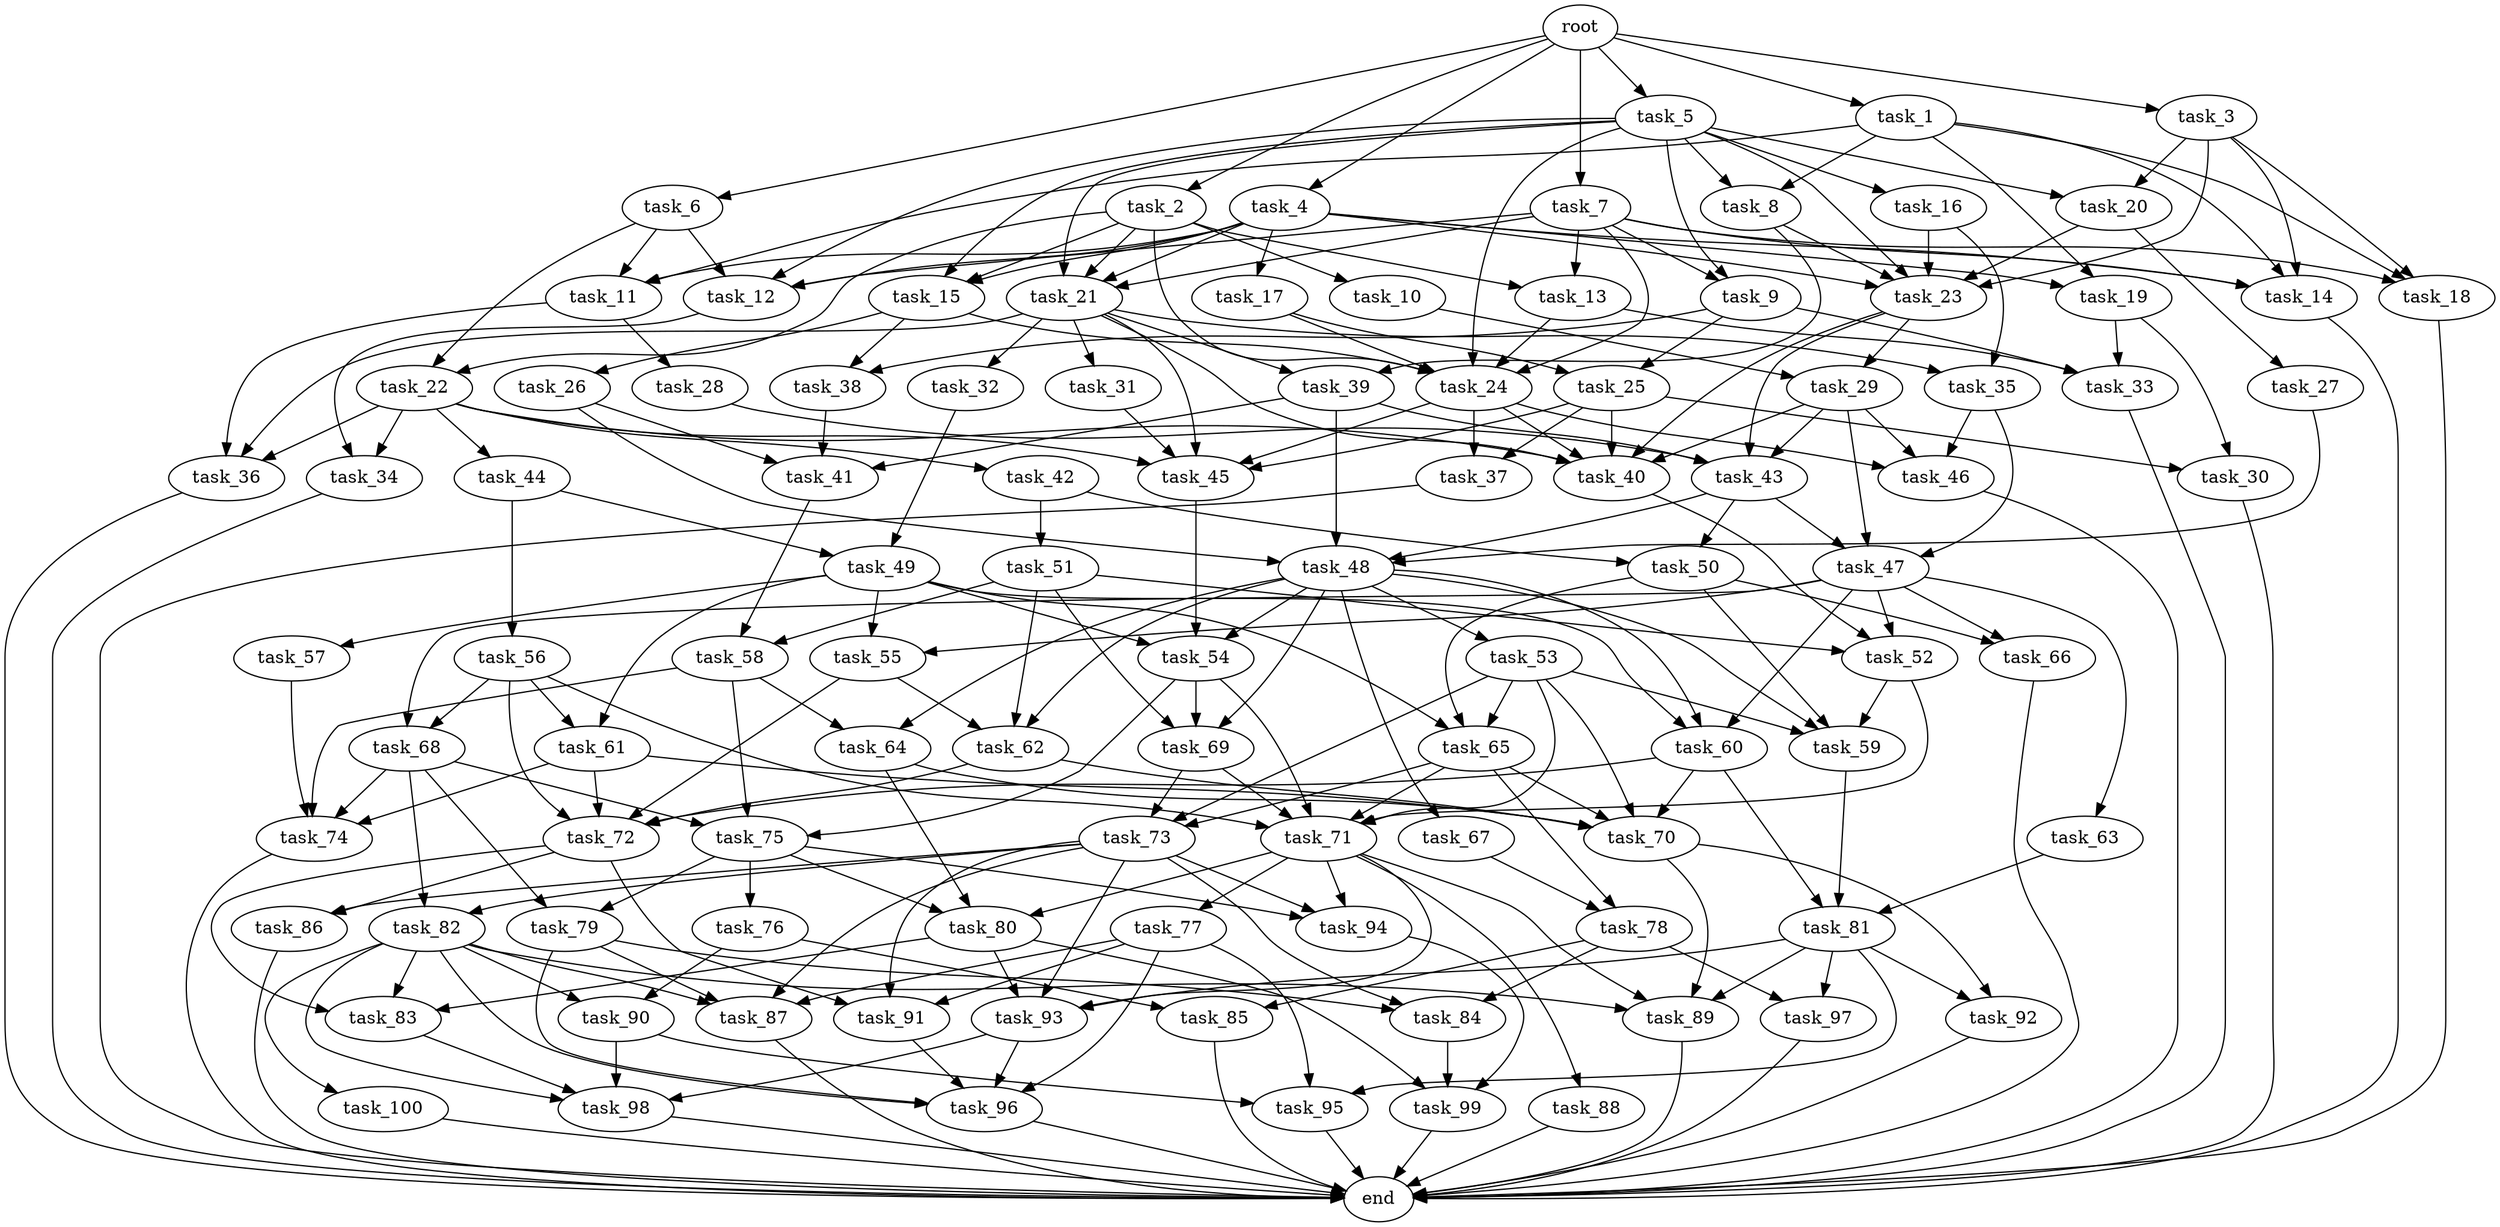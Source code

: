 digraph G {
  task_68 [size="3.776946e+11"];
  task_92 [size="9.732358e+11"];
  task_59 [size="1.679808e+11"];
  task_35 [size="2.945621e+11"];
  task_28 [size="5.154988e+11"];
  task_44 [size="9.116977e+11"];
  task_36 [size="8.928597e+11"];
  task_24 [size="9.357176e+11"];
  task_55 [size="2.622385e+11"];
  task_47 [size="6.117370e+11"];
  task_94 [size="9.988197e+11"];
  task_88 [size="6.570335e+11"];
  task_22 [size="9.541283e+11"];
  task_38 [size="6.470660e+11"];
  task_2 [size="3.478207e+11"];
  task_65 [size="2.406695e+11"];
  task_63 [size="3.089688e+11"];
  task_53 [size="6.586102e+11"];
  task_26 [size="6.804739e+10"];
  root [size="0.000000e+00"];
  task_85 [size="6.091676e+10"];
  task_66 [size="2.876249e+11"];
  task_9 [size="8.300731e+11"];
  task_41 [size="3.452409e+11"];
  task_4 [size="9.657032e+11"];
  task_19 [size="6.025815e+11"];
  task_50 [size="9.766870e+11"];
  task_48 [size="6.196197e+11"];
  task_31 [size="4.144604e+11"];
  task_77 [size="7.835318e+11"];
  task_74 [size="2.137860e+10"];
  task_46 [size="3.194846e+11"];
  task_37 [size="1.228103e+11"];
  task_73 [size="1.700861e+11"];
  task_49 [size="9.456529e+11"];
  task_79 [size="7.135886e+11"];
  task_71 [size="5.091604e+11"];
  task_23 [size="4.480118e+11"];
  task_42 [size="5.106233e+11"];
  task_25 [size="4.629904e+11"];
  task_96 [size="1.023699e+11"];
  task_18 [size="8.385565e+11"];
  task_1 [size="9.708703e+11"];
  task_89 [size="2.948801e+11"];
  task_10 [size="1.918655e+11"];
  task_6 [size="2.225090e+11"];
  task_67 [size="1.797470e+11"];
  task_58 [size="6.969033e+11"];
  task_98 [size="9.355809e+11"];
  task_83 [size="4.538344e+11"];
  task_30 [size="8.818430e+11"];
  task_99 [size="8.541028e+11"];
  task_76 [size="3.030434e+11"];
  task_29 [size="3.090147e+10"];
  task_62 [size="8.779408e+11"];
  task_81 [size="1.820699e+11"];
  task_14 [size="2.182263e+11"];
  task_45 [size="8.770964e+11"];
  task_12 [size="9.110193e+11"];
  task_75 [size="5.084086e+11"];
  task_13 [size="7.303409e+11"];
  task_52 [size="1.541907e+11"];
  task_15 [size="2.002024e+11"];
  task_84 [size="5.689069e+11"];
  task_97 [size="9.250244e+11"];
  task_93 [size="8.676852e+11"];
  task_16 [size="1.859051e+11"];
  task_43 [size="4.175710e+11"];
  task_17 [size="3.764143e+11"];
  task_60 [size="9.190974e+10"];
  task_91 [size="3.792815e+11"];
  task_27 [size="6.083990e+09"];
  end [size="0.000000e+00"];
  task_34 [size="5.597289e+11"];
  task_57 [size="4.769174e+11"];
  task_3 [size="9.560942e+11"];
  task_39 [size="1.441466e+11"];
  task_56 [size="8.977457e+10"];
  task_21 [size="5.369343e+11"];
  task_90 [size="9.894265e+11"];
  task_32 [size="8.680885e+11"];
  task_20 [size="2.947549e+11"];
  task_64 [size="7.649626e+11"];
  task_7 [size="8.257159e+11"];
  task_8 [size="1.250898e+10"];
  task_51 [size="9.214553e+11"];
  task_86 [size="7.891947e+11"];
  task_72 [size="5.592742e+10"];
  task_40 [size="9.769982e+11"];
  task_80 [size="5.852402e+10"];
  task_82 [size="8.510723e+11"];
  task_5 [size="2.617839e+11"];
  task_78 [size="4.846922e+11"];
  task_95 [size="5.337689e+11"];
  task_87 [size="7.722994e+10"];
  task_61 [size="2.701259e+11"];
  task_70 [size="9.263617e+11"];
  task_54 [size="6.123978e+11"];
  task_11 [size="5.079349e+11"];
  task_100 [size="6.828872e+10"];
  task_69 [size="3.526074e+11"];
  task_33 [size="7.702836e+11"];

  task_68 -> task_79 [size="3.567943e+08"];
  task_68 -> task_82 [size="4.255361e+08"];
  task_68 -> task_75 [size="1.694695e+08"];
  task_68 -> task_74 [size="5.344649e+06"];
  task_92 -> end [size="1.000000e-12"];
  task_59 -> task_81 [size="6.068998e+07"];
  task_35 -> task_47 [size="2.039123e+08"];
  task_35 -> task_46 [size="1.064949e+08"];
  task_28 -> task_43 [size="1.043928e+08"];
  task_44 -> task_49 [size="4.728265e+08"];
  task_44 -> task_56 [size="8.977457e+07"];
  task_36 -> end [size="1.000000e-12"];
  task_24 -> task_45 [size="1.754193e+08"];
  task_24 -> task_37 [size="6.140515e+07"];
  task_24 -> task_40 [size="1.628330e+08"];
  task_24 -> task_46 [size="1.064949e+08"];
  task_55 -> task_62 [size="2.926469e+08"];
  task_55 -> task_72 [size="1.118548e+07"];
  task_47 -> task_52 [size="5.139689e+07"];
  task_47 -> task_66 [size="1.438125e+08"];
  task_47 -> task_55 [size="1.311193e+08"];
  task_47 -> task_63 [size="3.089688e+08"];
  task_47 -> task_68 [size="1.888473e+08"];
  task_47 -> task_60 [size="3.063658e+07"];
  task_94 -> task_99 [size="2.847009e+08"];
  task_88 -> end [size="1.000000e-12"];
  task_22 -> task_44 [size="9.116977e+08"];
  task_22 -> task_36 [size="2.976199e+08"];
  task_22 -> task_40 [size="1.628330e+08"];
  task_22 -> task_45 [size="1.754193e+08"];
  task_22 -> task_34 [size="2.798645e+08"];
  task_22 -> task_42 [size="5.106233e+08"];
  task_38 -> task_41 [size="1.150803e+08"];
  task_2 -> task_15 [size="6.673413e+07"];
  task_2 -> task_21 [size="1.342336e+08"];
  task_2 -> task_22 [size="4.770642e+08"];
  task_2 -> task_10 [size="1.918655e+08"];
  task_2 -> task_13 [size="3.651705e+08"];
  task_2 -> task_24 [size="1.559529e+08"];
  task_65 -> task_78 [size="2.423461e+08"];
  task_65 -> task_70 [size="1.543936e+08"];
  task_65 -> task_71 [size="8.486007e+07"];
  task_65 -> task_73 [size="5.669535e+07"];
  task_63 -> task_81 [size="6.068998e+07"];
  task_53 -> task_59 [size="4.199521e+07"];
  task_53 -> task_71 [size="8.486007e+07"];
  task_53 -> task_65 [size="8.022315e+07"];
  task_53 -> task_73 [size="5.669535e+07"];
  task_53 -> task_70 [size="1.543936e+08"];
  task_26 -> task_48 [size="1.549049e+08"];
  task_26 -> task_41 [size="1.150803e+08"];
  root -> task_3 [size="1.000000e-12"];
  root -> task_1 [size="1.000000e-12"];
  root -> task_4 [size="1.000000e-12"];
  root -> task_5 [size="1.000000e-12"];
  root -> task_6 [size="1.000000e-12"];
  root -> task_2 [size="1.000000e-12"];
  root -> task_7 [size="1.000000e-12"];
  task_85 -> end [size="1.000000e-12"];
  task_66 -> end [size="1.000000e-12"];
  task_9 -> task_25 [size="2.314952e+08"];
  task_9 -> task_38 [size="3.235330e+08"];
  task_9 -> task_33 [size="2.567612e+08"];
  task_41 -> task_58 [size="3.484517e+08"];
  task_4 -> task_17 [size="3.764143e+08"];
  task_4 -> task_15 [size="6.673413e+07"];
  task_4 -> task_21 [size="1.342336e+08"];
  task_4 -> task_11 [size="1.693116e+08"];
  task_4 -> task_14 [size="5.455657e+07"];
  task_4 -> task_12 [size="2.277548e+08"];
  task_4 -> task_23 [size="7.466863e+07"];
  task_4 -> task_19 [size="3.012907e+08"];
  task_19 -> task_30 [size="4.409215e+08"];
  task_19 -> task_33 [size="2.567612e+08"];
  task_50 -> task_59 [size="4.199521e+07"];
  task_50 -> task_66 [size="1.438125e+08"];
  task_50 -> task_65 [size="8.022315e+07"];
  task_48 -> task_62 [size="2.926469e+08"];
  task_48 -> task_69 [size="1.175358e+08"];
  task_48 -> task_53 [size="6.586102e+08"];
  task_48 -> task_59 [size="4.199521e+07"];
  task_48 -> task_54 [size="2.041326e+08"];
  task_48 -> task_67 [size="1.797470e+08"];
  task_48 -> task_64 [size="3.824813e+08"];
  task_48 -> task_60 [size="3.063658e+07"];
  task_31 -> task_45 [size="1.754193e+08"];
  task_77 -> task_91 [size="1.264272e+08"];
  task_77 -> task_95 [size="1.779230e+08"];
  task_77 -> task_96 [size="2.047399e+07"];
  task_77 -> task_87 [size="1.930748e+07"];
  task_74 -> end [size="1.000000e-12"];
  task_46 -> end [size="1.000000e-12"];
  task_37 -> end [size="1.000000e-12"];
  task_73 -> task_86 [size="3.945973e+08"];
  task_73 -> task_87 [size="1.930748e+07"];
  task_73 -> task_84 [size="1.896356e+08"];
  task_73 -> task_93 [size="2.169213e+08"];
  task_73 -> task_91 [size="1.264272e+08"];
  task_73 -> task_82 [size="4.255361e+08"];
  task_73 -> task_94 [size="3.329399e+08"];
  task_49 -> task_65 [size="8.022315e+07"];
  task_49 -> task_55 [size="1.311193e+08"];
  task_49 -> task_54 [size="2.041326e+08"];
  task_49 -> task_61 [size="1.350630e+08"];
  task_49 -> task_60 [size="3.063658e+07"];
  task_49 -> task_57 [size="4.769174e+08"];
  task_79 -> task_96 [size="2.047399e+07"];
  task_79 -> task_84 [size="1.896356e+08"];
  task_79 -> task_87 [size="1.930748e+07"];
  task_71 -> task_80 [size="1.950801e+07"];
  task_71 -> task_94 [size="3.329399e+08"];
  task_71 -> task_77 [size="7.835318e+08"];
  task_71 -> task_88 [size="6.570335e+08"];
  task_71 -> task_93 [size="2.169213e+08"];
  task_71 -> task_89 [size="7.372002e+07"];
  task_23 -> task_29 [size="1.545074e+07"];
  task_23 -> task_40 [size="1.628330e+08"];
  task_23 -> task_43 [size="1.043928e+08"];
  task_42 -> task_51 [size="9.214553e+08"];
  task_42 -> task_50 [size="4.883435e+08"];
  task_25 -> task_45 [size="1.754193e+08"];
  task_25 -> task_30 [size="4.409215e+08"];
  task_25 -> task_37 [size="6.140515e+07"];
  task_25 -> task_40 [size="1.628330e+08"];
  task_96 -> end [size="1.000000e-12"];
  task_18 -> end [size="1.000000e-12"];
  task_1 -> task_8 [size="6.254491e+06"];
  task_1 -> task_14 [size="5.455657e+07"];
  task_1 -> task_11 [size="1.693116e+08"];
  task_1 -> task_19 [size="3.012907e+08"];
  task_1 -> task_18 [size="2.795188e+08"];
  task_89 -> end [size="1.000000e-12"];
  task_10 -> task_29 [size="1.545074e+07"];
  task_6 -> task_12 [size="2.277548e+08"];
  task_6 -> task_22 [size="4.770642e+08"];
  task_6 -> task_11 [size="1.693116e+08"];
  task_67 -> task_78 [size="2.423461e+08"];
  task_58 -> task_75 [size="1.694695e+08"];
  task_58 -> task_74 [size="5.344649e+06"];
  task_58 -> task_64 [size="3.824813e+08"];
  task_98 -> end [size="1.000000e-12"];
  task_83 -> task_98 [size="2.338952e+08"];
  task_30 -> end [size="1.000000e-12"];
  task_99 -> end [size="1.000000e-12"];
  task_76 -> task_85 [size="3.045838e+07"];
  task_76 -> task_90 [size="4.947132e+08"];
  task_29 -> task_40 [size="1.628330e+08"];
  task_29 -> task_47 [size="2.039123e+08"];
  task_29 -> task_46 [size="1.064949e+08"];
  task_29 -> task_43 [size="1.043928e+08"];
  task_62 -> task_70 [size="1.543936e+08"];
  task_62 -> task_72 [size="1.118548e+07"];
  task_81 -> task_89 [size="7.372002e+07"];
  task_81 -> task_93 [size="2.169213e+08"];
  task_81 -> task_97 [size="4.625122e+08"];
  task_81 -> task_92 [size="4.866179e+08"];
  task_81 -> task_95 [size="1.779230e+08"];
  task_14 -> end [size="1.000000e-12"];
  task_45 -> task_54 [size="2.041326e+08"];
  task_12 -> task_34 [size="2.798645e+08"];
  task_75 -> task_79 [size="3.567943e+08"];
  task_75 -> task_80 [size="1.950801e+07"];
  task_75 -> task_76 [size="3.030434e+08"];
  task_75 -> task_94 [size="3.329399e+08"];
  task_13 -> task_24 [size="1.559529e+08"];
  task_13 -> task_33 [size="2.567612e+08"];
  task_52 -> task_59 [size="4.199521e+07"];
  task_52 -> task_71 [size="8.486007e+07"];
  task_15 -> task_38 [size="3.235330e+08"];
  task_15 -> task_24 [size="1.559529e+08"];
  task_15 -> task_26 [size="6.804739e+07"];
  task_84 -> task_99 [size="2.847009e+08"];
  task_97 -> end [size="1.000000e-12"];
  task_93 -> task_96 [size="2.047399e+07"];
  task_93 -> task_98 [size="2.338952e+08"];
  task_16 -> task_23 [size="7.466863e+07"];
  task_16 -> task_35 [size="1.472811e+08"];
  task_43 -> task_48 [size="1.549049e+08"];
  task_43 -> task_47 [size="2.039123e+08"];
  task_43 -> task_50 [size="4.883435e+08"];
  task_17 -> task_25 [size="2.314952e+08"];
  task_17 -> task_24 [size="1.559529e+08"];
  task_60 -> task_70 [size="1.543936e+08"];
  task_60 -> task_72 [size="1.118548e+07"];
  task_60 -> task_81 [size="6.068998e+07"];
  task_91 -> task_96 [size="2.047399e+07"];
  task_27 -> task_48 [size="1.549049e+08"];
  task_34 -> end [size="1.000000e-12"];
  task_57 -> task_74 [size="5.344649e+06"];
  task_3 -> task_20 [size="1.473774e+08"];
  task_3 -> task_23 [size="7.466863e+07"];
  task_3 -> task_14 [size="5.455657e+07"];
  task_3 -> task_18 [size="2.795188e+08"];
  task_39 -> task_48 [size="1.549049e+08"];
  task_39 -> task_41 [size="1.150803e+08"];
  task_39 -> task_43 [size="1.043928e+08"];
  task_56 -> task_68 [size="1.888473e+08"];
  task_56 -> task_72 [size="1.118548e+07"];
  task_56 -> task_61 [size="1.350630e+08"];
  task_56 -> task_71 [size="8.486007e+07"];
  task_21 -> task_39 [size="7.207330e+07"];
  task_21 -> task_36 [size="2.976199e+08"];
  task_21 -> task_40 [size="1.628330e+08"];
  task_21 -> task_35 [size="1.472811e+08"];
  task_21 -> task_45 [size="1.754193e+08"];
  task_21 -> task_32 [size="8.680885e+08"];
  task_21 -> task_31 [size="4.144604e+08"];
  task_90 -> task_95 [size="1.779230e+08"];
  task_90 -> task_98 [size="2.338952e+08"];
  task_32 -> task_49 [size="4.728265e+08"];
  task_20 -> task_27 [size="6.083990e+06"];
  task_20 -> task_23 [size="7.466863e+07"];
  task_64 -> task_70 [size="1.543936e+08"];
  task_64 -> task_80 [size="1.950801e+07"];
  task_7 -> task_9 [size="4.150366e+08"];
  task_7 -> task_21 [size="1.342336e+08"];
  task_7 -> task_14 [size="5.455657e+07"];
  task_7 -> task_12 [size="2.277548e+08"];
  task_7 -> task_18 [size="2.795188e+08"];
  task_7 -> task_13 [size="3.651705e+08"];
  task_7 -> task_24 [size="1.559529e+08"];
  task_8 -> task_39 [size="7.207330e+07"];
  task_8 -> task_23 [size="7.466863e+07"];
  task_51 -> task_52 [size="5.139689e+07"];
  task_51 -> task_62 [size="2.926469e+08"];
  task_51 -> task_58 [size="3.484517e+08"];
  task_51 -> task_69 [size="1.175358e+08"];
  task_86 -> end [size="1.000000e-12"];
  task_72 -> task_91 [size="1.264272e+08"];
  task_72 -> task_83 [size="1.512781e+08"];
  task_72 -> task_86 [size="3.945973e+08"];
  task_40 -> task_52 [size="5.139689e+07"];
  task_80 -> task_83 [size="1.512781e+08"];
  task_80 -> task_99 [size="2.847009e+08"];
  task_80 -> task_93 [size="2.169213e+08"];
  task_82 -> task_96 [size="2.047399e+07"];
  task_82 -> task_100 [size="6.828872e+07"];
  task_82 -> task_90 [size="4.947132e+08"];
  task_82 -> task_89 [size="7.372002e+07"];
  task_82 -> task_83 [size="1.512781e+08"];
  task_82 -> task_98 [size="2.338952e+08"];
  task_82 -> task_87 [size="1.930748e+07"];
  task_5 -> task_8 [size="6.254491e+06"];
  task_5 -> task_15 [size="6.673413e+07"];
  task_5 -> task_9 [size="4.150366e+08"];
  task_5 -> task_21 [size="1.342336e+08"];
  task_5 -> task_16 [size="1.859051e+08"];
  task_5 -> task_20 [size="1.473774e+08"];
  task_5 -> task_12 [size="2.277548e+08"];
  task_5 -> task_23 [size="7.466863e+07"];
  task_5 -> task_24 [size="1.559529e+08"];
  task_78 -> task_84 [size="1.896356e+08"];
  task_78 -> task_97 [size="4.625122e+08"];
  task_78 -> task_85 [size="3.045838e+07"];
  task_95 -> end [size="1.000000e-12"];
  task_87 -> end [size="1.000000e-12"];
  task_61 -> task_70 [size="1.543936e+08"];
  task_61 -> task_72 [size="1.118548e+07"];
  task_61 -> task_74 [size="5.344649e+06"];
  task_70 -> task_89 [size="7.372002e+07"];
  task_70 -> task_92 [size="4.866179e+08"];
  task_54 -> task_71 [size="8.486007e+07"];
  task_54 -> task_75 [size="1.694695e+08"];
  task_54 -> task_69 [size="1.175358e+08"];
  task_11 -> task_28 [size="5.154988e+08"];
  task_11 -> task_36 [size="2.976199e+08"];
  task_100 -> end [size="1.000000e-12"];
  task_69 -> task_71 [size="8.486007e+07"];
  task_69 -> task_73 [size="5.669535e+07"];
  task_33 -> end [size="1.000000e-12"];
}
